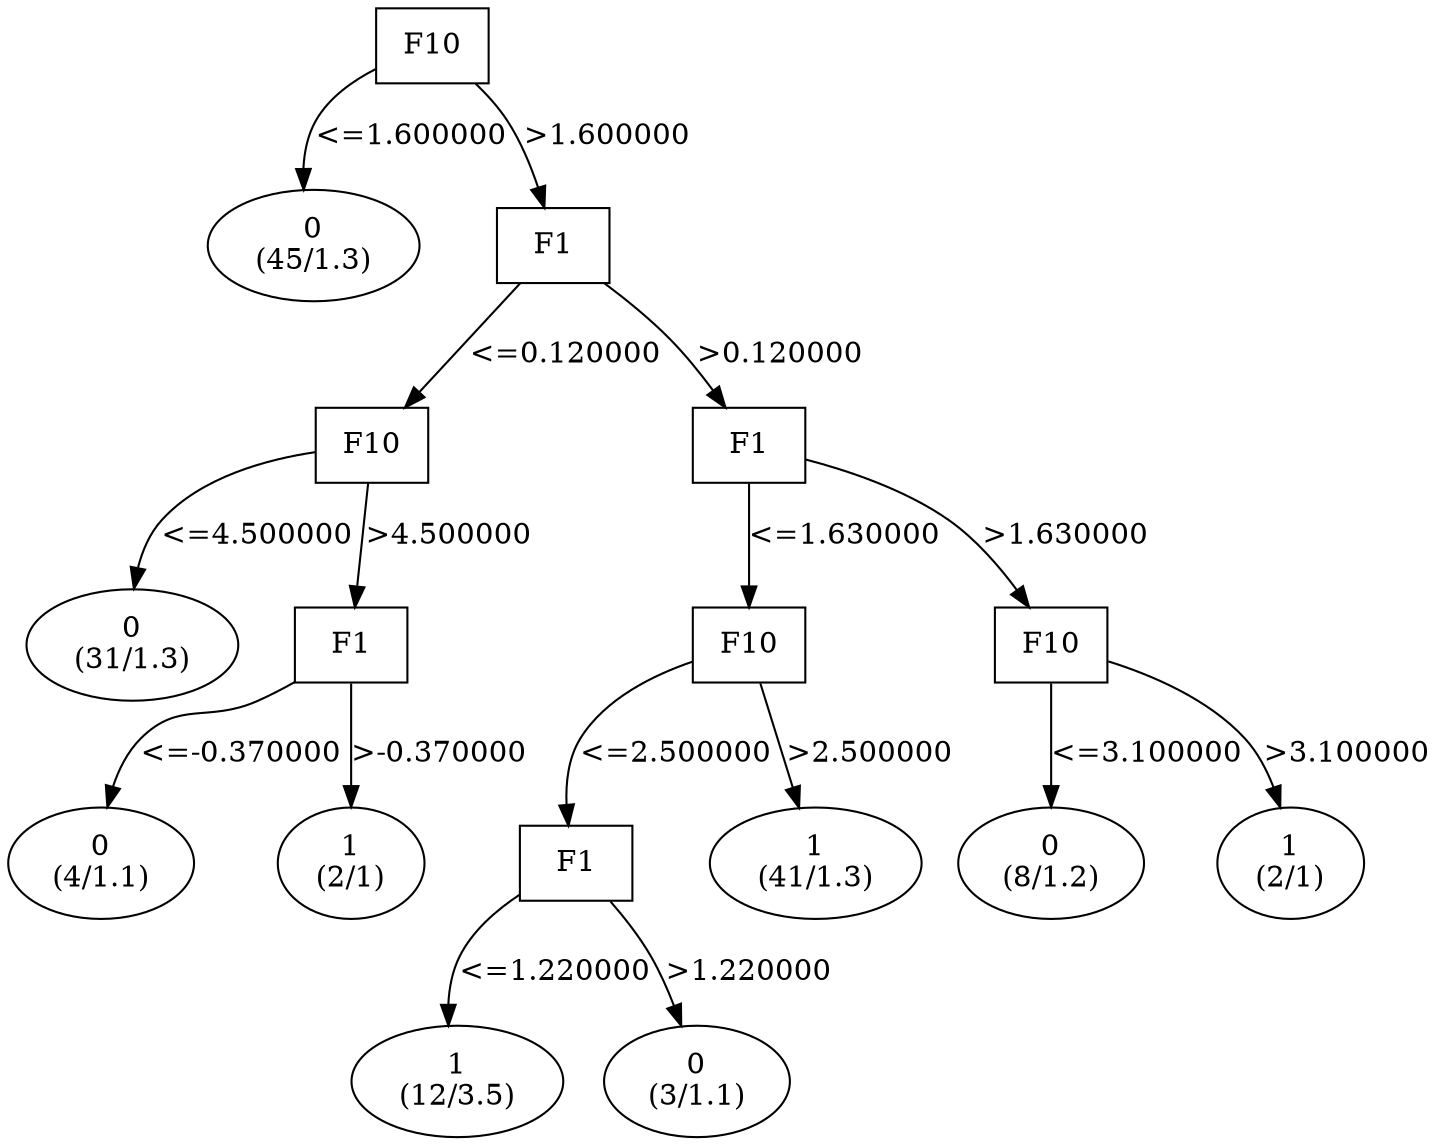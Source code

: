 digraph YaDT {
n0 [ shape=box, label="F10\n"]
n0 -> n1 [label="<=1.600000"]
n1 [ shape=ellipse, label="0\n(45/1.3)"]
n0 -> n2 [label=">1.600000"]
n2 [ shape=box, label="F1\n"]
n2 -> n3 [label="<=0.120000"]
n3 [ shape=box, label="F10\n"]
n3 -> n4 [label="<=4.500000"]
n4 [ shape=ellipse, label="0\n(31/1.3)"]
n3 -> n5 [label=">4.500000"]
n5 [ shape=box, label="F1\n"]
n5 -> n6 [label="<=-0.370000"]
n6 [ shape=ellipse, label="0\n(4/1.1)"]
n5 -> n7 [label=">-0.370000"]
n7 [ shape=ellipse, label="1\n(2/1)"]
n2 -> n10 [label=">0.120000"]
n10 [ shape=box, label="F1\n"]
n10 -> n11 [label="<=1.630000"]
n11 [ shape=box, label="F10\n"]
n11 -> n12 [label="<=2.500000"]
n12 [ shape=box, label="F1\n"]
n12 -> n13 [label="<=1.220000"]
n13 [ shape=ellipse, label="1\n(12/3.5)"]
n12 -> n14 [label=">1.220000"]
n14 [ shape=ellipse, label="0\n(3/1.1)"]
n11 -> n16 [label=">2.500000"]
n16 [ shape=ellipse, label="1\n(41/1.3)"]
n10 -> n18 [label=">1.630000"]
n18 [ shape=box, label="F10\n"]
n18 -> n19 [label="<=3.100000"]
n19 [ shape=ellipse, label="0\n(8/1.2)"]
n18 -> n20 [label=">3.100000"]
n20 [ shape=ellipse, label="1\n(2/1)"]
}
